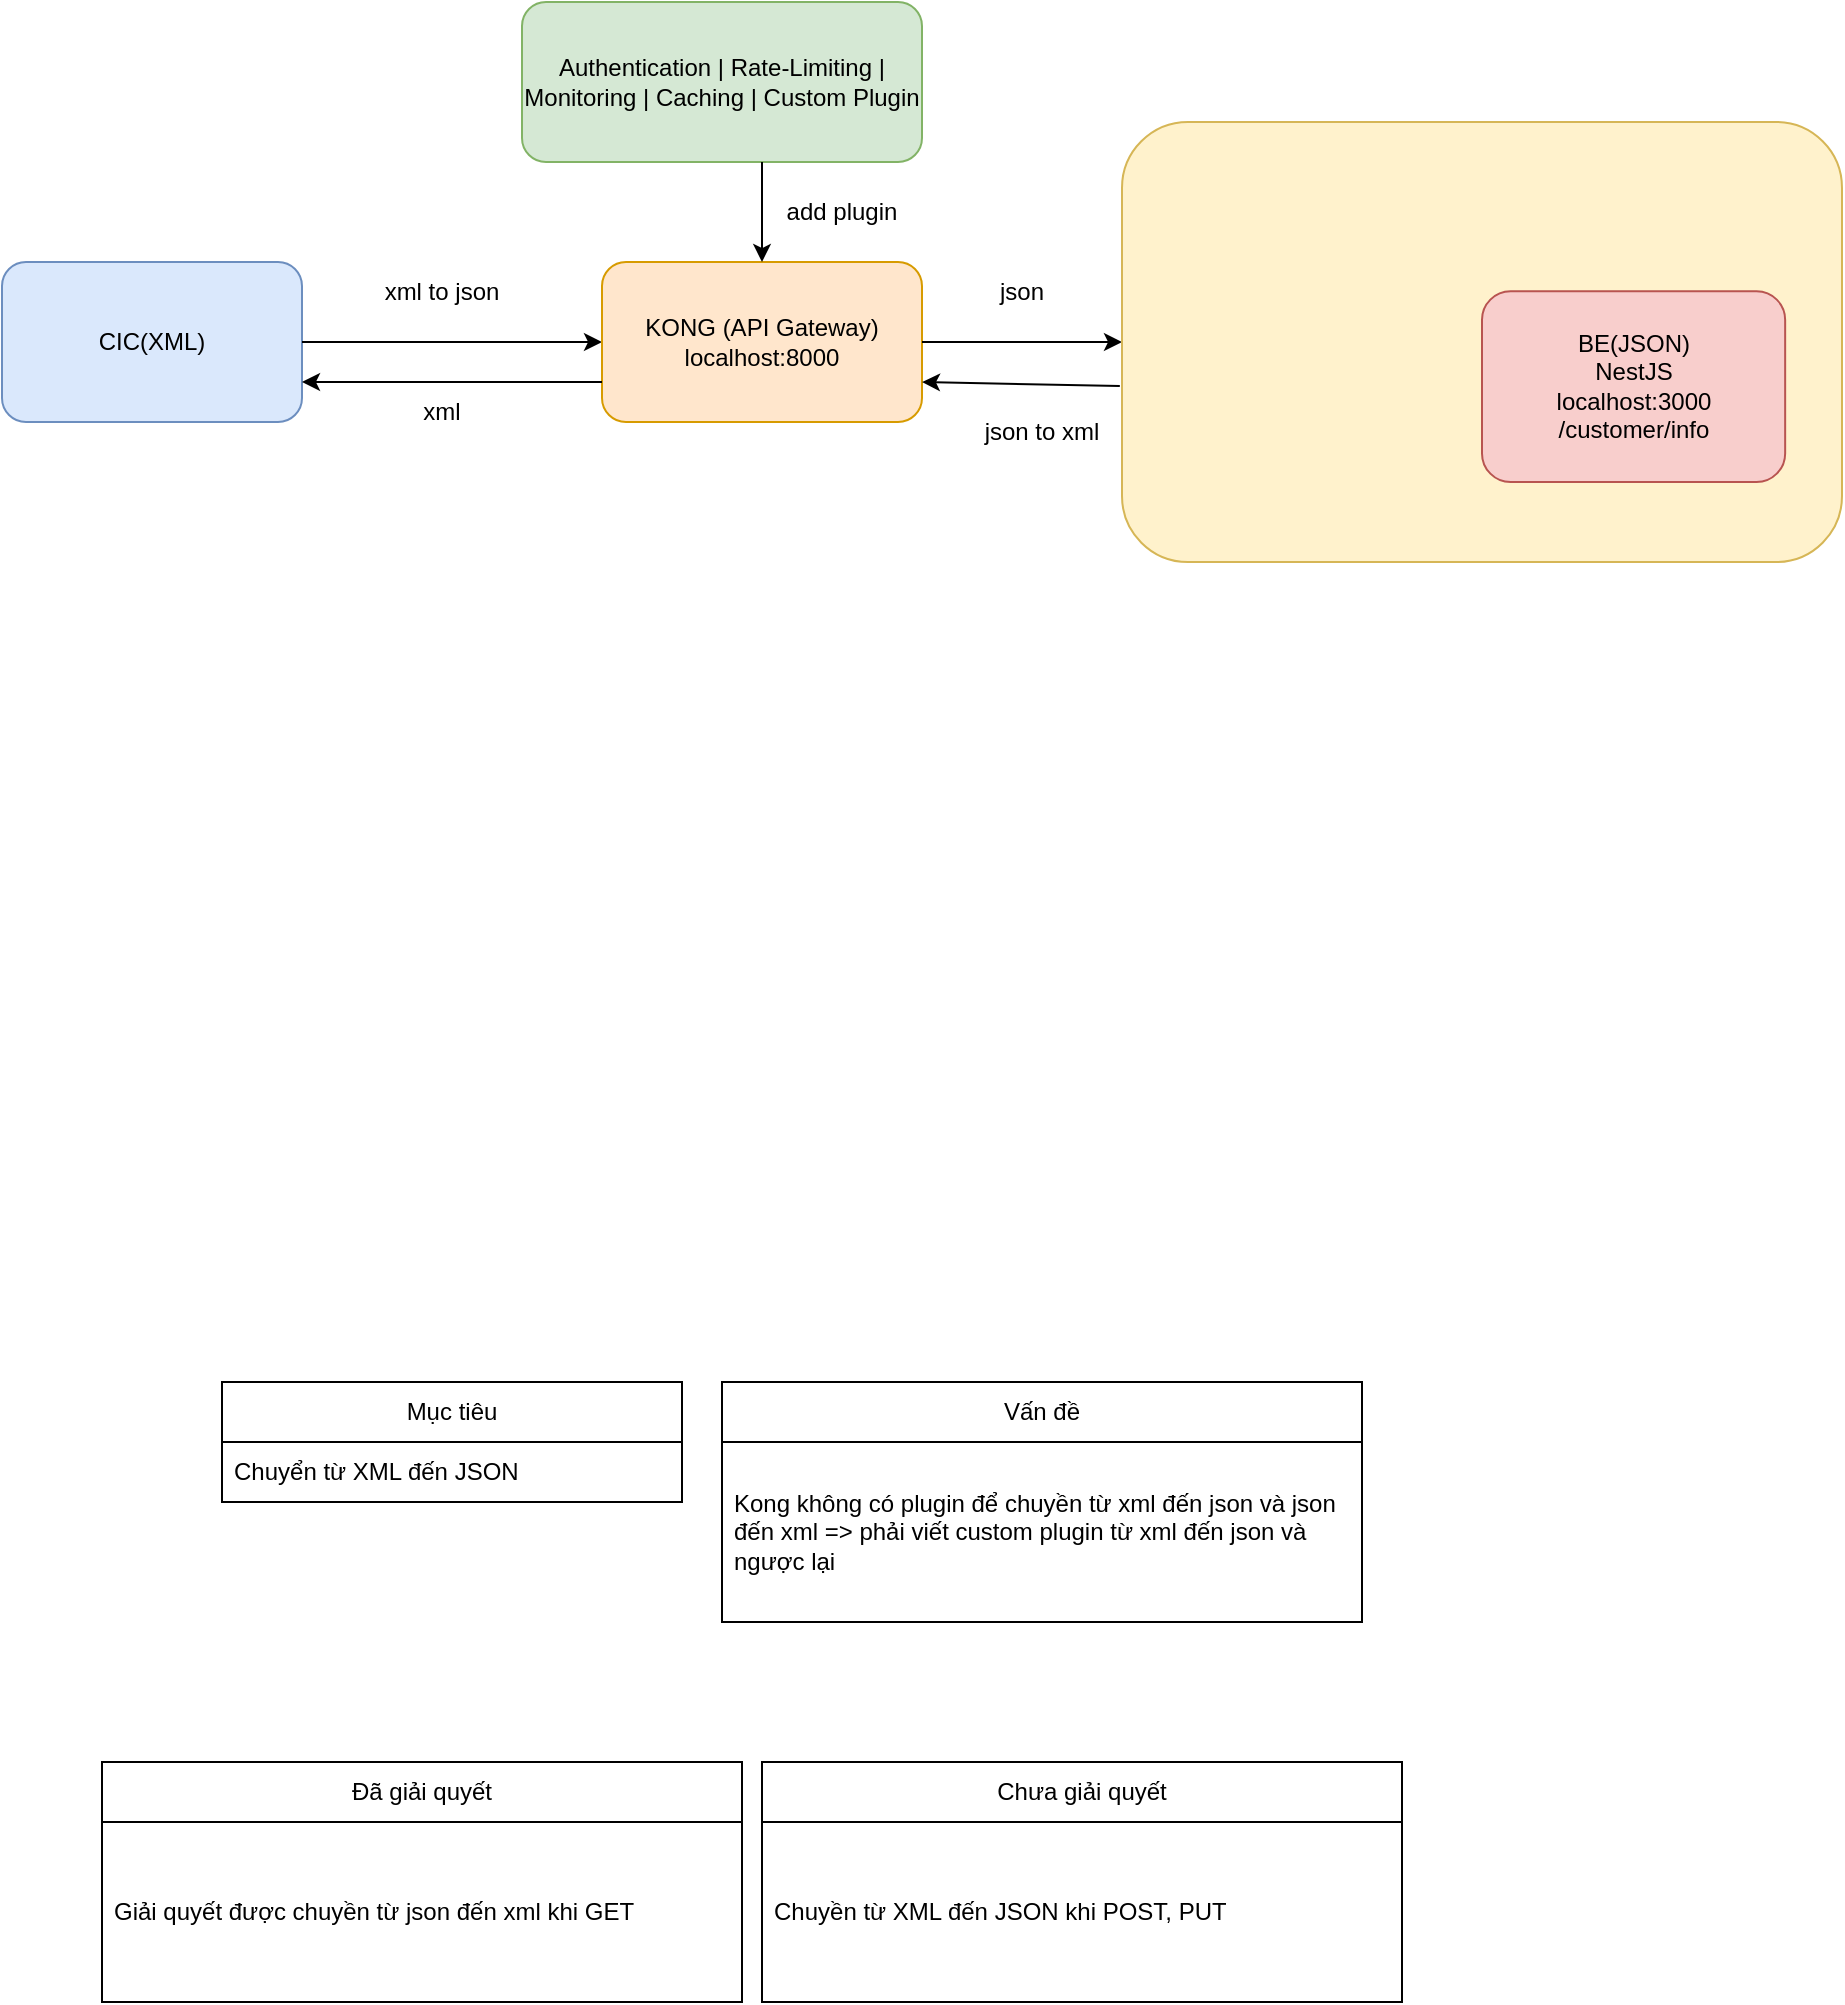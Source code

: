 <mxfile version="28.2.5">
  <diagram id="KONG_DIAGRAM" name="Kong API Gateway Architecture">
    <mxGraphModel dx="1281" dy="574" grid="1" gridSize="10" guides="1" tooltips="1" connect="1" arrows="1" fold="1" page="1" pageScale="1" pageWidth="1200" pageHeight="800" math="0" shadow="0">
      <root>
        <mxCell id="0" />
        <mxCell id="1" parent="0" />
        <mxCell id="clients" value="CIC(XML)" style="rounded=1;whiteSpace=wrap;html=1;fillColor=#dae8fc;strokeColor=#6c8ebf;" parent="1" vertex="1">
          <mxGeometry x="100" y="450" width="150" height="80" as="geometry" />
        </mxCell>
        <mxCell id="arrow1" style="edgeStyle=elbowEdgeStyle;endArrow=classic;html=1;strokeColor=#000000;" parent="1" source="clients" target="kong" edge="1">
          <mxGeometry relative="1" as="geometry" />
        </mxCell>
        <mxCell id="kong" value="KONG (API Gateway)&lt;div&gt;localhost:8000&lt;/div&gt;" style="rounded=1;whiteSpace=wrap;html=1;fillColor=#ffe6cc;strokeColor=#d79b00;" parent="1" vertex="1">
          <mxGeometry x="400" y="450" width="160" height="80" as="geometry" />
        </mxCell>
        <mxCell id="arrow2" style="edgeStyle=elbowEdgeStyle;endArrow=classic;html=1;strokeColor=#000000;" parent="1" source="kong" target="backend" edge="1">
          <mxGeometry relative="1" as="geometry" />
        </mxCell>
        <mxCell id="backend" value="" style="rounded=1;whiteSpace=wrap;html=1;fillColor=#fff2cc;strokeColor=#d6b656;" parent="1" vertex="1">
          <mxGeometry x="660" y="380" width="360" height="220" as="geometry" />
        </mxCell>
        <mxCell id="microservices" value="BE(JSON)&lt;div&gt;NestJS&lt;/div&gt;&lt;div&gt;localhost:3000&lt;/div&gt;&lt;div&gt;/customer/info&lt;/div&gt;" style="rounded=1;whiteSpace=wrap;html=1;fillColor=#f8cecc;strokeColor=#b85450;" parent="backend" vertex="1">
          <mxGeometry x="180" y="84.62" width="151.58" height="95.38" as="geometry" />
        </mxCell>
        <mxCell id="plugins" value="Authentication | Rate-Limiting | Monitoring | Caching | Custom Plugin" style="rounded=1;whiteSpace=wrap;html=1;fillColor=#d5e8d4;strokeColor=#82b366;" parent="1" vertex="1">
          <mxGeometry x="360" y="320" width="200" height="80" as="geometry" />
        </mxCell>
        <mxCell id="plugins_arrow" style="edgeStyle=elbowEdgeStyle;endArrow=classic;html=1;strokeColor=#000000;" parent="1" source="plugins" target="kong" edge="1">
          <mxGeometry relative="1" as="geometry" />
        </mxCell>
        <mxCell id="SMVDRZf7HSACv3mXkHM0-6" value="Mục tiêu" style="swimlane;fontStyle=0;childLayout=stackLayout;horizontal=1;startSize=30;horizontalStack=0;resizeParent=1;resizeParentMax=0;resizeLast=0;collapsible=1;marginBottom=0;whiteSpace=wrap;html=1;" parent="1" vertex="1">
          <mxGeometry x="210" y="1010" width="230" height="60" as="geometry" />
        </mxCell>
        <mxCell id="SMVDRZf7HSACv3mXkHM0-7" value="Chuyển từ XML đến JSON" style="text;strokeColor=none;fillColor=none;align=left;verticalAlign=middle;spacingLeft=4;spacingRight=4;overflow=hidden;points=[[0,0.5],[1,0.5]];portConstraint=eastwest;rotatable=0;whiteSpace=wrap;html=1;" parent="SMVDRZf7HSACv3mXkHM0-6" vertex="1">
          <mxGeometry y="30" width="230" height="30" as="geometry" />
        </mxCell>
        <mxCell id="SMVDRZf7HSACv3mXkHM0-10" value="" style="endArrow=classic;html=1;rounded=0;exitX=0;exitY=0.75;exitDx=0;exitDy=0;entryX=1;entryY=0.75;entryDx=0;entryDy=0;" parent="1" source="kong" target="clients" edge="1">
          <mxGeometry width="50" height="50" relative="1" as="geometry">
            <mxPoint x="280" y="600" as="sourcePoint" />
            <mxPoint x="320" y="510" as="targetPoint" />
          </mxGeometry>
        </mxCell>
        <mxCell id="SMVDRZf7HSACv3mXkHM0-11" value="" style="endArrow=classic;html=1;rounded=0;exitX=-0.003;exitY=0.6;exitDx=0;exitDy=0;entryX=1;entryY=0.75;entryDx=0;entryDy=0;exitPerimeter=0;" parent="1" source="backend" target="kong" edge="1">
          <mxGeometry width="50" height="50" relative="1" as="geometry">
            <mxPoint x="450" y="650" as="sourcePoint" />
            <mxPoint x="500" y="600" as="targetPoint" />
          </mxGeometry>
        </mxCell>
        <mxCell id="SMVDRZf7HSACv3mXkHM0-15" value="xml to json" style="text;html=1;align=center;verticalAlign=middle;whiteSpace=wrap;rounded=0;" parent="1" vertex="1">
          <mxGeometry x="290" y="450" width="60" height="30" as="geometry" />
        </mxCell>
        <mxCell id="SMVDRZf7HSACv3mXkHM0-17" value="json" style="text;html=1;align=center;verticalAlign=middle;whiteSpace=wrap;rounded=0;" parent="1" vertex="1">
          <mxGeometry x="580" y="450" width="60" height="30" as="geometry" />
        </mxCell>
        <mxCell id="SMVDRZf7HSACv3mXkHM0-18" value="json to xml" style="text;html=1;align=center;verticalAlign=middle;whiteSpace=wrap;rounded=0;" parent="1" vertex="1">
          <mxGeometry x="590" y="520" width="60" height="30" as="geometry" />
        </mxCell>
        <mxCell id="SMVDRZf7HSACv3mXkHM0-19" value="xml" style="text;html=1;align=center;verticalAlign=middle;whiteSpace=wrap;rounded=0;" parent="1" vertex="1">
          <mxGeometry x="290" y="510" width="60" height="30" as="geometry" />
        </mxCell>
        <mxCell id="SMVDRZf7HSACv3mXkHM0-20" value="Vấn đề" style="swimlane;fontStyle=0;childLayout=stackLayout;horizontal=1;startSize=30;horizontalStack=0;resizeParent=1;resizeParentMax=0;resizeLast=0;collapsible=1;marginBottom=0;whiteSpace=wrap;html=1;" parent="1" vertex="1">
          <mxGeometry x="460" y="1010" width="320" height="120" as="geometry" />
        </mxCell>
        <mxCell id="SMVDRZf7HSACv3mXkHM0-21" value="Kong không có plugin để chuyền từ xml đến json và json đến xml =&amp;gt; phải viết custom plugin từ xml đến json và ngược lại" style="text;strokeColor=none;fillColor=none;align=left;verticalAlign=middle;spacingLeft=4;spacingRight=4;overflow=hidden;points=[[0,0.5],[1,0.5]];portConstraint=eastwest;rotatable=0;whiteSpace=wrap;html=1;" parent="SMVDRZf7HSACv3mXkHM0-20" vertex="1">
          <mxGeometry y="30" width="320" height="90" as="geometry" />
        </mxCell>
        <mxCell id="SMVDRZf7HSACv3mXkHM0-24" value="Đã giải quyết" style="swimlane;fontStyle=0;childLayout=stackLayout;horizontal=1;startSize=30;horizontalStack=0;resizeParent=1;resizeParentMax=0;resizeLast=0;collapsible=1;marginBottom=0;whiteSpace=wrap;html=1;" parent="1" vertex="1">
          <mxGeometry x="150" y="1200" width="320" height="120" as="geometry" />
        </mxCell>
        <mxCell id="SMVDRZf7HSACv3mXkHM0-25" value="Giải quyết được chuyền từ json đến xml khi GET" style="text;strokeColor=none;fillColor=none;align=left;verticalAlign=middle;spacingLeft=4;spacingRight=4;overflow=hidden;points=[[0,0.5],[1,0.5]];portConstraint=eastwest;rotatable=0;whiteSpace=wrap;html=1;" parent="SMVDRZf7HSACv3mXkHM0-24" vertex="1">
          <mxGeometry y="30" width="320" height="90" as="geometry" />
        </mxCell>
        <mxCell id="SMVDRZf7HSACv3mXkHM0-26" value="Chưa giải quyết" style="swimlane;fontStyle=0;childLayout=stackLayout;horizontal=1;startSize=30;horizontalStack=0;resizeParent=1;resizeParentMax=0;resizeLast=0;collapsible=1;marginBottom=0;whiteSpace=wrap;html=1;" parent="1" vertex="1">
          <mxGeometry x="480" y="1200" width="320" height="120" as="geometry" />
        </mxCell>
        <mxCell id="SMVDRZf7HSACv3mXkHM0-27" value="Chuyền từ XML đến JSON khi POST, PUT" style="text;strokeColor=none;fillColor=none;align=left;verticalAlign=middle;spacingLeft=4;spacingRight=4;overflow=hidden;points=[[0,0.5],[1,0.5]];portConstraint=eastwest;rotatable=0;whiteSpace=wrap;html=1;" parent="SMVDRZf7HSACv3mXkHM0-26" vertex="1">
          <mxGeometry y="30" width="320" height="90" as="geometry" />
        </mxCell>
        <mxCell id="SKobsyU_69jpqwbHB8fM-1" value="add plugin" style="text;html=1;align=center;verticalAlign=middle;whiteSpace=wrap;rounded=0;" vertex="1" parent="1">
          <mxGeometry x="490" y="410" width="60" height="30" as="geometry" />
        </mxCell>
      </root>
    </mxGraphModel>
  </diagram>
</mxfile>
